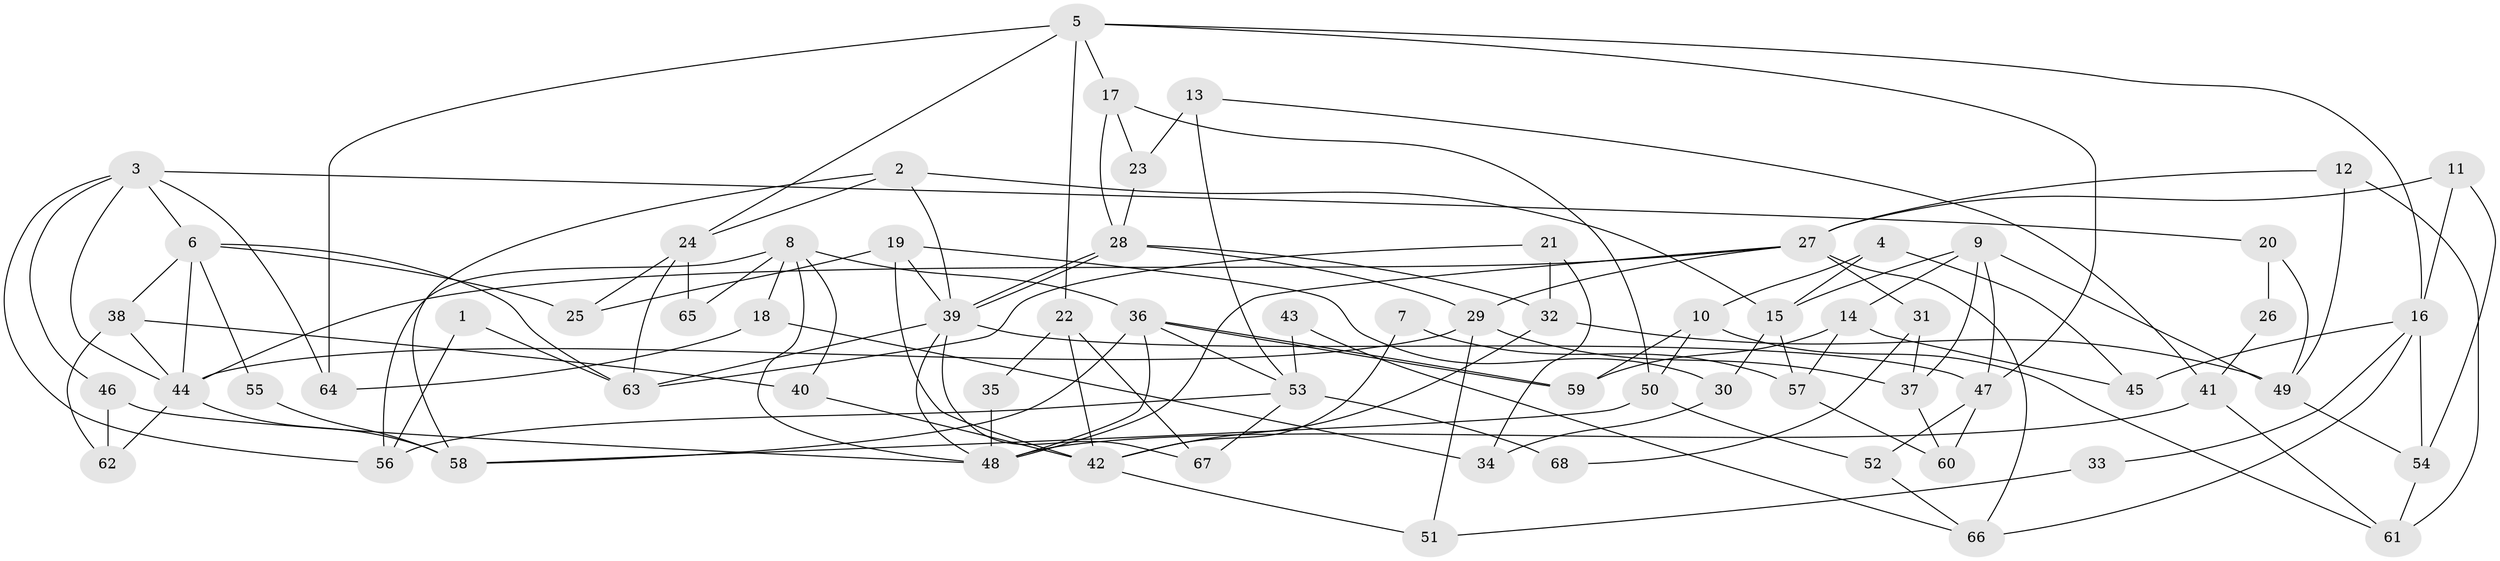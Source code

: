 // coarse degree distribution, {4: 0.1702127659574468, 14: 0.02127659574468085, 5: 0.14893617021276595, 13: 0.02127659574468085, 3: 0.3404255319148936, 7: 0.0425531914893617, 9: 0.0425531914893617, 8: 0.02127659574468085, 10: 0.02127659574468085, 2: 0.10638297872340426, 6: 0.06382978723404255}
// Generated by graph-tools (version 1.1) at 2025/18/03/04/25 18:18:36]
// undirected, 68 vertices, 136 edges
graph export_dot {
graph [start="1"]
  node [color=gray90,style=filled];
  1;
  2;
  3;
  4;
  5;
  6;
  7;
  8;
  9;
  10;
  11;
  12;
  13;
  14;
  15;
  16;
  17;
  18;
  19;
  20;
  21;
  22;
  23;
  24;
  25;
  26;
  27;
  28;
  29;
  30;
  31;
  32;
  33;
  34;
  35;
  36;
  37;
  38;
  39;
  40;
  41;
  42;
  43;
  44;
  45;
  46;
  47;
  48;
  49;
  50;
  51;
  52;
  53;
  54;
  55;
  56;
  57;
  58;
  59;
  60;
  61;
  62;
  63;
  64;
  65;
  66;
  67;
  68;
  1 -- 56;
  1 -- 63;
  2 -- 24;
  2 -- 39;
  2 -- 15;
  2 -- 58;
  3 -- 6;
  3 -- 44;
  3 -- 20;
  3 -- 46;
  3 -- 56;
  3 -- 64;
  4 -- 10;
  4 -- 45;
  4 -- 15;
  5 -- 47;
  5 -- 24;
  5 -- 16;
  5 -- 17;
  5 -- 22;
  5 -- 64;
  6 -- 38;
  6 -- 44;
  6 -- 25;
  6 -- 55;
  6 -- 63;
  7 -- 57;
  7 -- 42;
  8 -- 36;
  8 -- 48;
  8 -- 18;
  8 -- 40;
  8 -- 56;
  8 -- 65;
  9 -- 37;
  9 -- 15;
  9 -- 14;
  9 -- 47;
  9 -- 49;
  10 -- 61;
  10 -- 50;
  10 -- 59;
  11 -- 54;
  11 -- 27;
  11 -- 16;
  12 -- 49;
  12 -- 27;
  12 -- 61;
  13 -- 41;
  13 -- 53;
  13 -- 23;
  14 -- 59;
  14 -- 45;
  14 -- 57;
  15 -- 30;
  15 -- 57;
  16 -- 33;
  16 -- 45;
  16 -- 54;
  16 -- 66;
  17 -- 28;
  17 -- 23;
  17 -- 50;
  18 -- 64;
  18 -- 34;
  19 -- 39;
  19 -- 30;
  19 -- 25;
  19 -- 42;
  20 -- 49;
  20 -- 26;
  21 -- 63;
  21 -- 32;
  21 -- 34;
  22 -- 67;
  22 -- 35;
  22 -- 42;
  23 -- 28;
  24 -- 63;
  24 -- 25;
  24 -- 65;
  26 -- 41;
  27 -- 48;
  27 -- 44;
  27 -- 29;
  27 -- 31;
  27 -- 66;
  28 -- 39;
  28 -- 39;
  28 -- 29;
  28 -- 32;
  29 -- 37;
  29 -- 44;
  29 -- 51;
  30 -- 34;
  31 -- 37;
  31 -- 68;
  32 -- 42;
  32 -- 49;
  33 -- 51;
  35 -- 48;
  36 -- 59;
  36 -- 59;
  36 -- 58;
  36 -- 48;
  36 -- 53;
  37 -- 60;
  38 -- 44;
  38 -- 40;
  38 -- 62;
  39 -- 48;
  39 -- 47;
  39 -- 63;
  39 -- 67;
  40 -- 42;
  41 -- 48;
  41 -- 61;
  42 -- 51;
  43 -- 66;
  43 -- 53;
  44 -- 58;
  44 -- 62;
  46 -- 62;
  46 -- 48;
  47 -- 52;
  47 -- 60;
  49 -- 54;
  50 -- 52;
  50 -- 58;
  52 -- 66;
  53 -- 56;
  53 -- 67;
  53 -- 68;
  54 -- 61;
  55 -- 58;
  57 -- 60;
}

